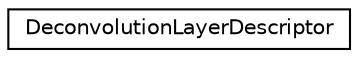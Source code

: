 digraph "Graphical Class Hierarchy"
{
 // LATEX_PDF_SIZE
  edge [fontname="Helvetica",fontsize="10",labelfontname="Helvetica",labelfontsize="10"];
  node [fontname="Helvetica",fontsize="10",shape=record];
  rankdir="LR";
  Node0 [label="DeconvolutionLayerDescriptor",height=0.2,width=0.4,color="black", fillcolor="white", style="filled",URL="$structarm__compute_1_1graph_1_1descriptors_1_1_deconvolution_layer_descriptor.xhtml",tooltip="Deconvolution layer descriptor."];
}
